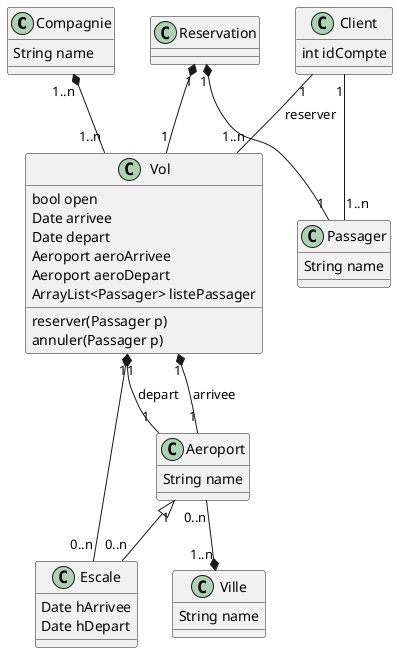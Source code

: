 @startuml
class Compagnie {
String name
}
class Vol {
bool open
Date arrivee
Date depart
Aeroport aeroArrivee
Aeroport aeroDepart
ArrayList<Passager> listePassager
reserver(Passager p)
annuler(Passager p)
}

class Client {
int idCompte

}
class Passager {
String name

}

class Aeroport {
String name
}
class Escale {
Date hArrivee
Date hDepart
}
class Ville {
String name
}



Compagnie "1..n" *-- "1..n" Vol
Client "1" -- "1..n" Vol : reserver
Reservation "1" *-- "1" Vol 
Reservation "1" *-- "1" Passager
Vol "1" *-- "1" Aeroport : arrivee
Vol "1" *-- "1" Aeroport : depart
Aeroport "1" <|-- "0..n" Escale
Vol "1" *-- "0..n" Escale
Aeroport "0..n" --* "1..n" Ville
Client "1" -- "1..n" Passager
@enduml
